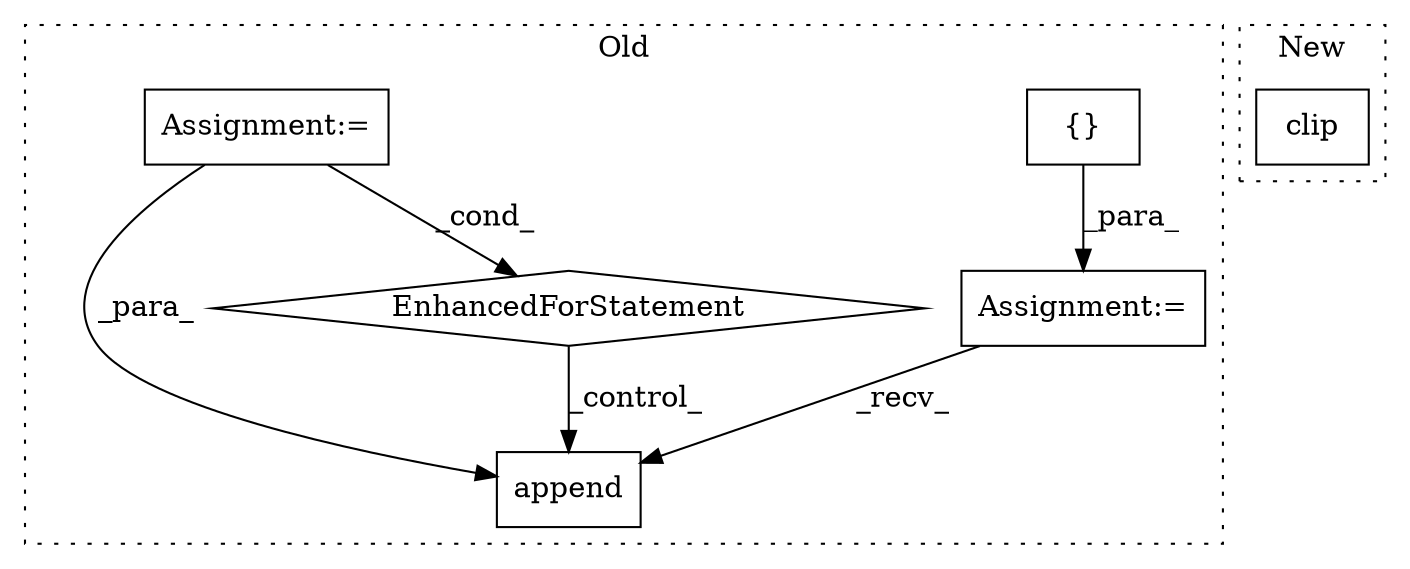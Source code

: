 digraph G {
subgraph cluster0 {
1 [label="append" a="32" s="3077,3089" l="7,1" shape="box"];
3 [label="{}" a="4" s="2903" l="2" shape="box"];
4 [label="Assignment:=" a="7" s="2893" l="1" shape="box"];
5 [label="EnhancedForStatement" a="70" s="2919,3052" l="69,2" shape="diamond"];
6 [label="Assignment:=" a="7" s="2919,3052" l="69,2" shape="box"];
label = "Old";
style="dotted";
}
subgraph cluster1 {
2 [label="clip" a="32" s="3074,3152" l="5,1" shape="box"];
label = "New";
style="dotted";
}
3 -> 4 [label="_para_"];
4 -> 1 [label="_recv_"];
5 -> 1 [label="_control_"];
6 -> 1 [label="_para_"];
6 -> 5 [label="_cond_"];
}